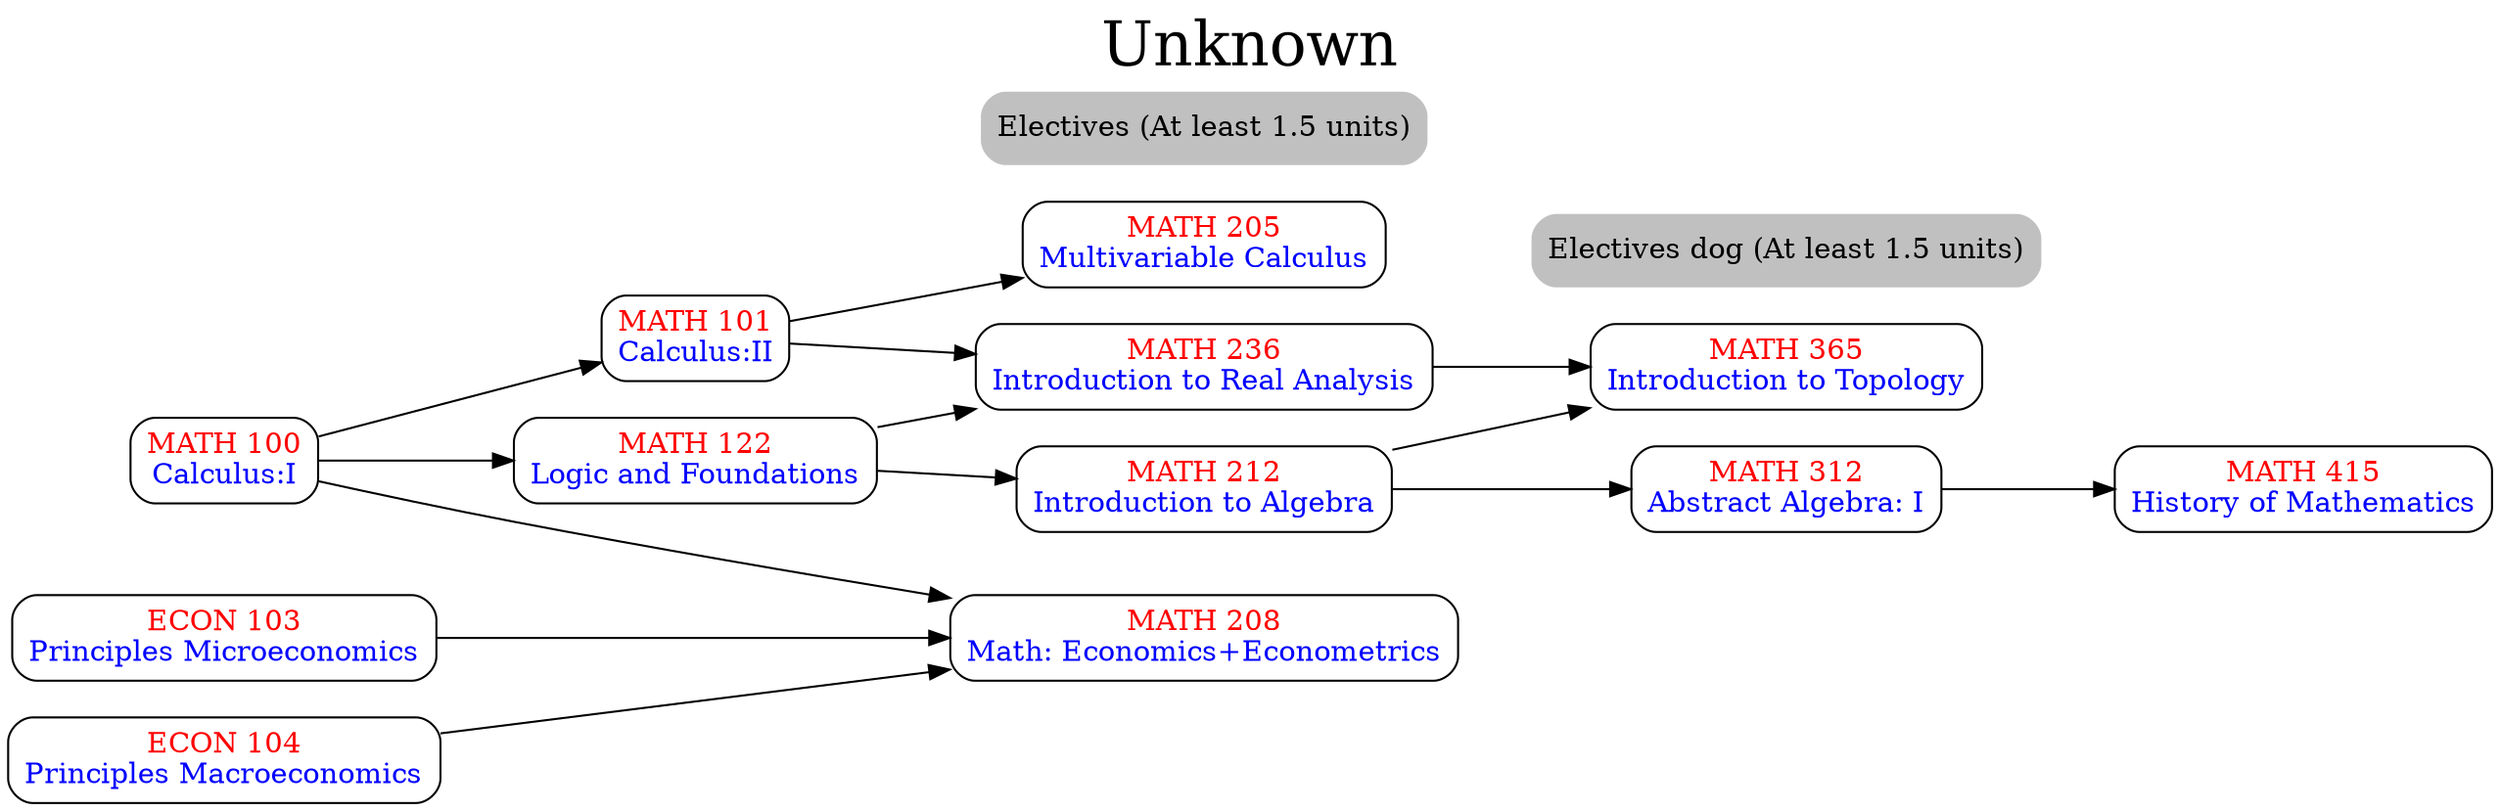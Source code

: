 digraph pruned {
	graph [rankdir=LR];
	node [label="\N"];
	graph [label=<<font point-size="30">Unknown</font>>,
		labelloc=t,
		lp="501,314.5",
		bb="0,0,1002,334"];
	subgraph year1 {
		graph [label="",
			labelloc="",
			lp="",
			bb=""];
		node [style=rounded,
			shape=box];
		{
			graph [rank=same];
			"MATH 100" [label=<<font color="red">MATH 100</font><br/><font color="blue">Calculus:I</font>>, pos="85,168", width="1.1389", height="0.58333"];
			"ECON 103" [label=<<font color="red">ECON 103</font><br/><font color="blue">Principles Microeconomics</font>>, pos="85,81", width="2.3333", height="0.58333"];
			"ECON 104" [label=<<font color="red">ECON 104</font><br/><font color="blue">Principles Macroeconomics</font>>, pos="85,21", width="2.3611", height="0.58333"];
		}
		{
			graph [rank=same];
			"MATH 101" [label=<<font color="red">MATH 101</font><br/><font color="blue">Calculus:II</font>>, pos="278,228", width="1.1389", height="0.58333"];
			"MATH 122" [label=<<font color="red">MATH 122</font><br/><font color="blue">Logic and Foundations</font>>, pos="278,168", width="1.9722", height="0.58333"];
		}
	}
	subgraph year2 {
		graph [label="",
			labelloc="",
			lp="",
			bb=""];
		node [style=rounded,
			shape=box];
		{
			graph [rank=same];
			clust48554336 [label=<Electives (At least 1.5 units)>, style="rounded,filled", color=invis, fillcolor=gray, pos="485,24", width="2.3889", height="0.5"];
			"MATH 205" [label=<<font color="red">MATH 205</font><br/><font color="blue">Multivariable Calculus</font>>, pos="485,274", width="1.9722", height="0.58333"];
			"MATH 208" [label=<<font color="red">MATH 208</font><br/><font color="blue">Math: Economics+Econometrics</font>>, pos="485,81", width="2.75", height="0.58333"];
			"MATH 212" [label=<<font color="red">MATH 212</font><br/><font color="blue">Introduction to Algebra</font>>, pos="485,154", width="2.0278", height="0.58333"];
			"MATH 236" [label=<<font color="red">MATH 236</font><br/><font color="blue">Introduction to Real Analysis</font>>, pos="485,214", width="2.4722", height="0.58333"];
		}
	}
	subgraph year3 {
		graph [label="",
			labelloc="",
			lp="",
			bb=""];
		node [style=rounded,
			shape=box];
		{
			graph [rank=same];
			clust73678445 [label=<Electives dog (At least 1.5 units)>, style="rounded,filled", color=invis, fillcolor=gray, pos="719,97", width="2.7222", height="0.5"];
			"MATH 312" [label=<<font color="red">MATH 312</font><br/><font color="blue">Abstract Algebra: I</font>>, pos="719,154", width="1.6944", height="0.58333"];
			"MATH 365" [label=<<font color="red">MATH 365</font><br/><font color="blue">Introduction to Topology</font>>, pos="719,214", width="2.1389", height="0.58333"];
		}
	}
	subgraph year4 {
		graph [label="",
			labelloc="",
			lp="",
			bb=""];
		node [style=rounded,
			shape=box];
		{
			graph [rank=same];
			"MATH 415" [label=<<font color="red">MATH 415</font><br/><font color="blue">History of Mathematics</font>>, pos="928,154", width="2.0556", height="0.58333"];
		}
	}
	"MATH 100" -> "MATH 101" [pos="e,237,215.25 126.4,180.87 155.89,190.04 195.69,202.41 227.11,212.18"];
	"MATH 100" -> "MATH 122" [pos="e,206.27,168 126.4,168 146.76,168 172.03,168 196.06,168"];
	"MATH 101" -> "MATH 205" [pos="e,413.5,258.11 319.39,237.2 343.46,242.55 374.63,249.47 403.42,255.87"];
	"MATH 100" -> "MATH 208" [pos="e,385.68,100.25 126.06,157.37 149.44,151.43 179.3,144.04 206,138 261.83,125.38 324.24,112.52 375.84,102.21"];
	"ECON 103" -> "MATH 208" [pos="e,385.95,81 169.34,81 229.39,81 310.63,81 375.66,81"];
	"ECON 104" -> "MATH 208" [pos="e,385.7,66.105 170.32,33.798 230.21,42.782 310.83,54.874 375.47,64.571"];
	"MATH 122" -> "MATH 212" [pos="e,411.71,158.96 349.53,163.16 366.33,162.03 384.38,160.81 401.65,159.64"];
	"MATH 101" -> "MATH 236" [pos="e,395.77,220.03 319.39,225.2 338.59,223.9 362.32,222.3 385.76,220.71"];
	"MATH 122" -> "MATH 236" [pos="e,395.94,194.21 349.53,183.9 361.33,186.52 373.75,189.28 386.08,192.02"];
	"MATH 212" -> "MATH 312" [pos="e,657.49,154 558.08,154 586.5,154 618.97,154 647.27,154"];
	"MATH 236" -> "MATH 365" [pos="e,641.21,214 574.13,214 592.77,214 612.4,214 631,214"];
	"MATH 212" -> "MATH 365" [pos="e,641.21,194.05 558.08,172.74 581.29,178.69 607.21,185.34 631.35,191.53"];
	"MATH 312" -> "MATH 415" [pos="e,853.94,154 780.58,154 800.34,154 822.58,154 843.69,154"];
}

